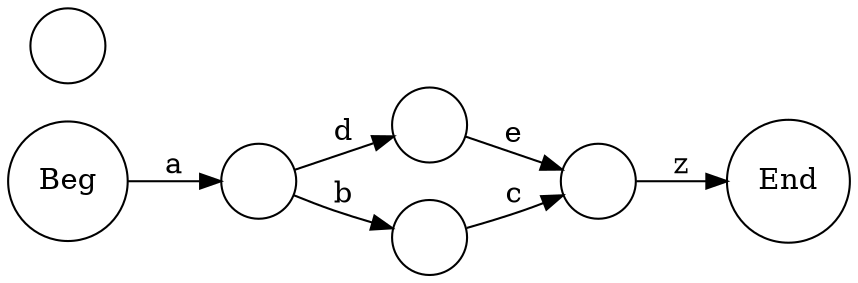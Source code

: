digraph tokex {
	labelloc="t";
	label="";
	graph [dpi=200];
	rankdir=LR;
	fontname="Helvetica";
	edge [arrowhead=normal,arrowtail=dot];
	node [shape=circle];
	# Auto-generated by Tokex.

	q0 [label=""];
	q1 [label=""];
	q2 [label=""];
	q3 [label=""];
	q4 [label="End"];
	q5 [label=""];
	q6 [label="Beg"];
	q6 -> q5 [label="a"];
	q5 -> q3 [label="b"];
	q5 -> q0 [label="d"];
	q3 -> q2 [label="c"];
	q0 -> q2 [label="e"];
	q2 -> q4 [label="z"];
}
